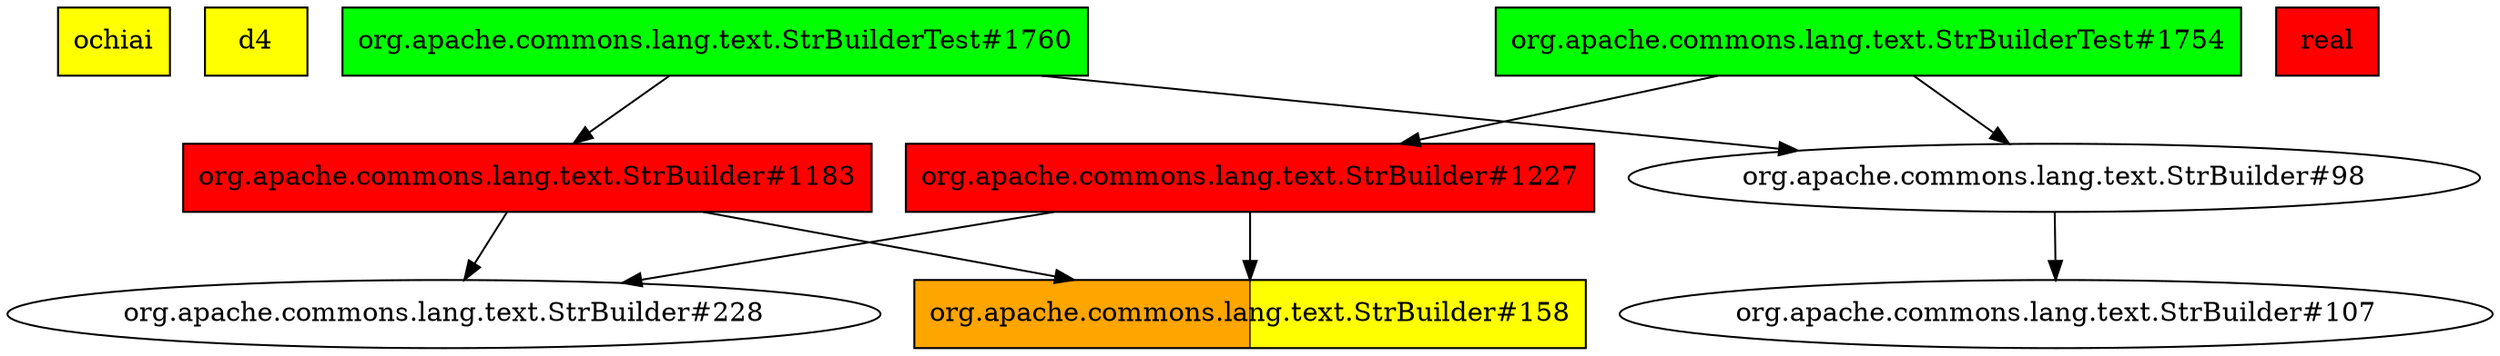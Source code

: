 digraph enhanced {
	"ochiai" [style=striped shape=box fillcolor="yellow"];
	"d4" [style=striped shape=box fillcolor="yellow"];
	"org.apache.commons.lang.text.StrBuilder#158" [style=striped shape=box fillcolor="orange:yellow"];
	"org.apache.commons.lang.text.StrBuilder#1227" [style=striped shape=box fillcolor="red"];
	"org.apache.commons.lang.text.StrBuilder#1183" [style=striped shape=box fillcolor="red"];
	"real" [style=striped shape=box fillcolor="red"];
	"org.apache.commons.lang.text.StrBuilderTest#1754" [style=striped shape=box fillcolor="green"];
	"org.apache.commons.lang.text.StrBuilderTest#1760" [style=striped shape=box fillcolor="green"];
	"org.apache.commons.lang.text.StrBuilder#1227" -> "org.apache.commons.lang.text.StrBuilder#158";
	"org.apache.commons.lang.text.StrBuilder#1183" -> "org.apache.commons.lang.text.StrBuilder#158";
	"org.apache.commons.lang.text.StrBuilderTest#1754" -> "org.apache.commons.lang.text.StrBuilder#1227";
	"org.apache.commons.lang.text.StrBuilderTest#1760" -> "org.apache.commons.lang.text.StrBuilder#1183";
	"org.apache.commons.lang.text.StrBuilder#1227" -> "org.apache.commons.lang.text.StrBuilder#228";
	"org.apache.commons.lang.text.StrBuilder#1183" -> "org.apache.commons.lang.text.StrBuilder#228";
	"org.apache.commons.lang.text.StrBuilder#98" -> "org.apache.commons.lang.text.StrBuilder#107";
	"org.apache.commons.lang.text.StrBuilderTest#1754" -> "org.apache.commons.lang.text.StrBuilder#98";
	"org.apache.commons.lang.text.StrBuilderTest#1760" -> "org.apache.commons.lang.text.StrBuilder#98";
}

